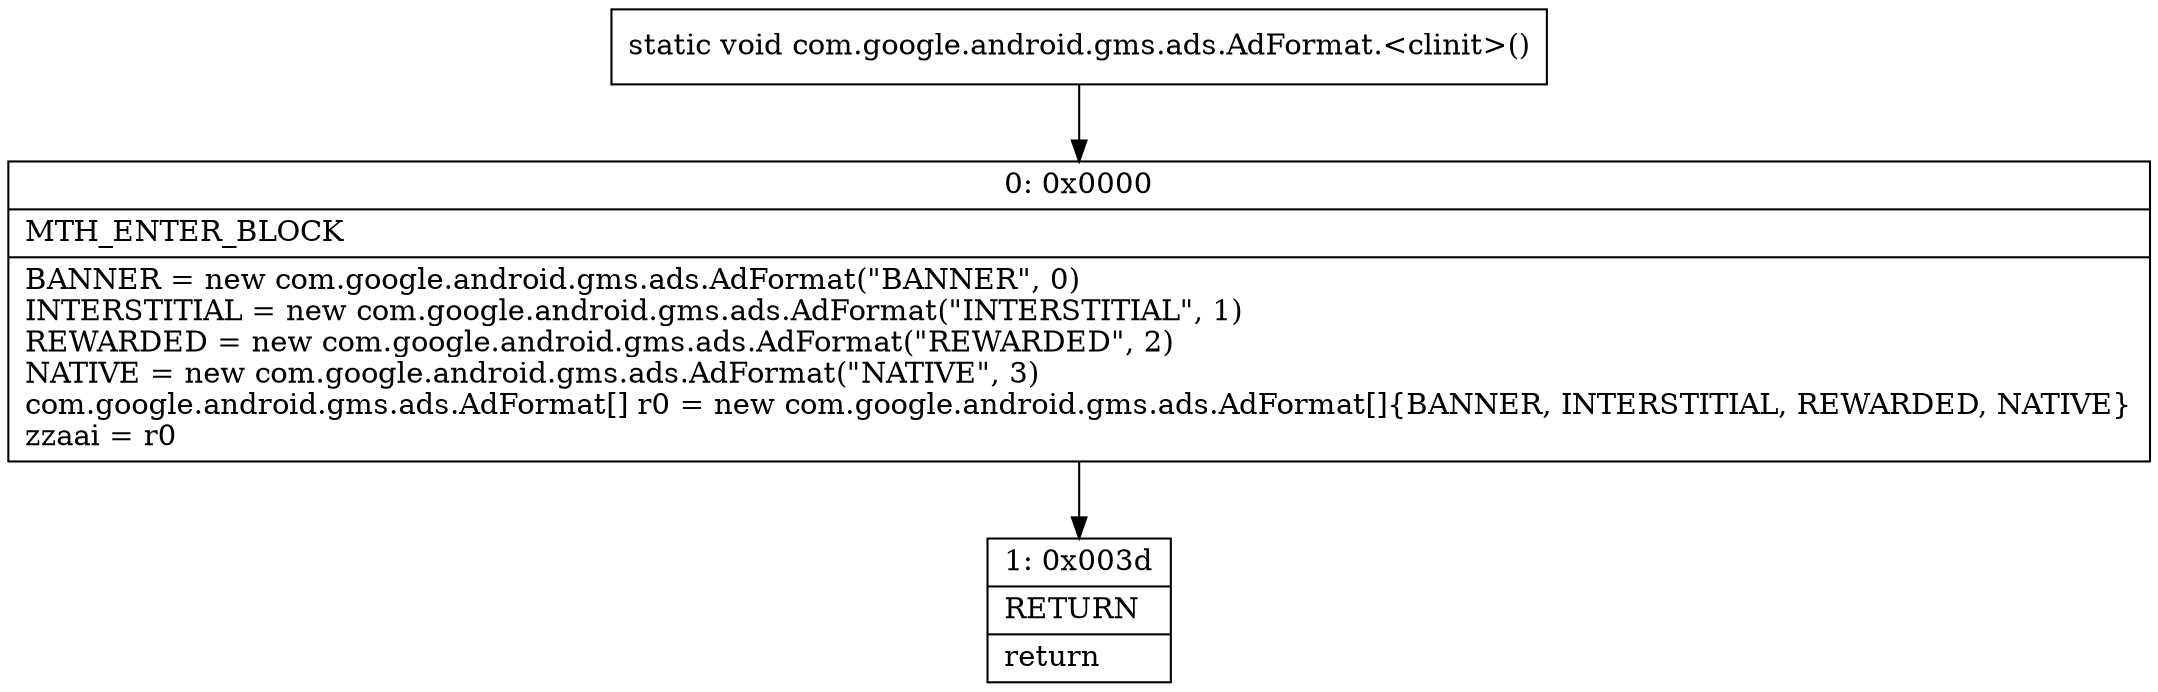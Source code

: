 digraph "CFG forcom.google.android.gms.ads.AdFormat.\<clinit\>()V" {
Node_0 [shape=record,label="{0\:\ 0x0000|MTH_ENTER_BLOCK\l|BANNER = new com.google.android.gms.ads.AdFormat(\"BANNER\", 0)\lINTERSTITIAL = new com.google.android.gms.ads.AdFormat(\"INTERSTITIAL\", 1)\lREWARDED = new com.google.android.gms.ads.AdFormat(\"REWARDED\", 2)\lNATIVE = new com.google.android.gms.ads.AdFormat(\"NATIVE\", 3)\lcom.google.android.gms.ads.AdFormat[] r0 = new com.google.android.gms.ads.AdFormat[]\{BANNER, INTERSTITIAL, REWARDED, NATIVE\}\lzzaai = r0\l}"];
Node_1 [shape=record,label="{1\:\ 0x003d|RETURN\l|return\l}"];
MethodNode[shape=record,label="{static void com.google.android.gms.ads.AdFormat.\<clinit\>() }"];
MethodNode -> Node_0;
Node_0 -> Node_1;
}

